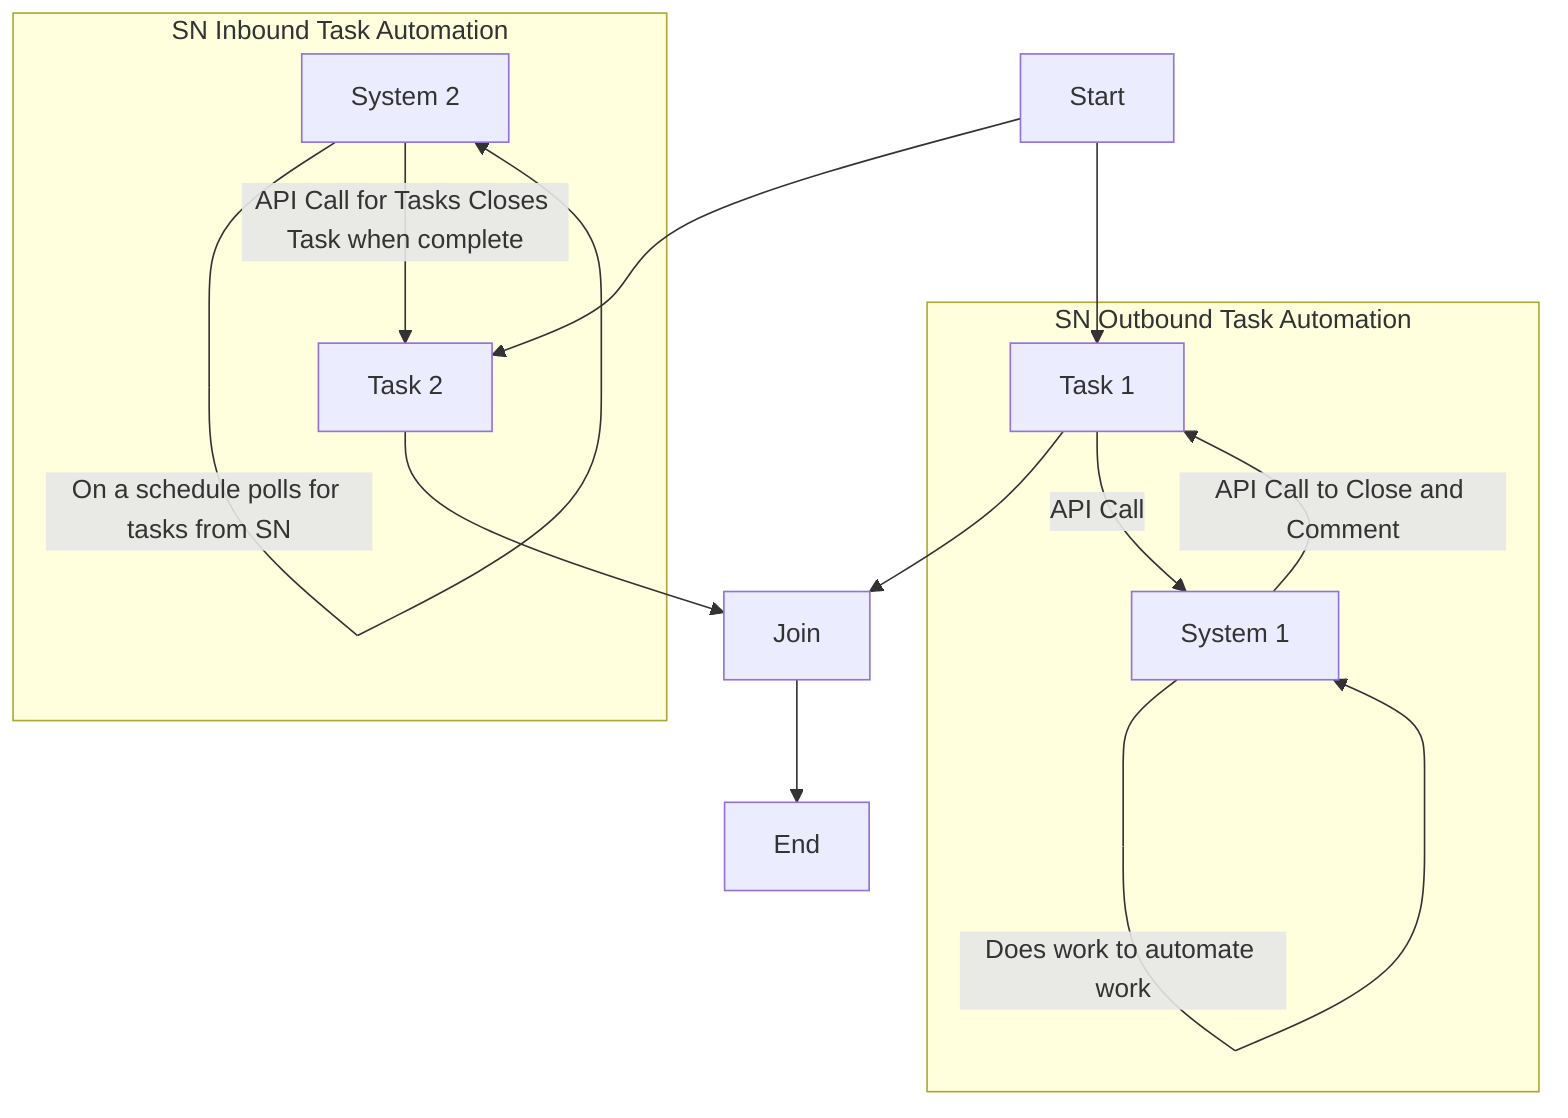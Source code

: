 graph TD
  Start[Start]
  Task1[Task 1]
  Task2[Task 2]
  System1[System 1]
  System2[System 2]
  End[End]

  Start[Start] --> Task1
  Start[Start] --> Task2
  Task1-->Join
  Task2-->Join
  Join-->End
  subgraph SN Outbound Task Automation
    Task1--API Call-->System1
    System1--Does work to automate work-->System1
    System1--API Call to Close and Comment-->Task1
  end
  
  subgraph SN Inbound Task Automation
    System2--On a schedule polls for tasks from SN-->System2
    System2--API Call for Tasks Closes Task when complete-->Task2
  end